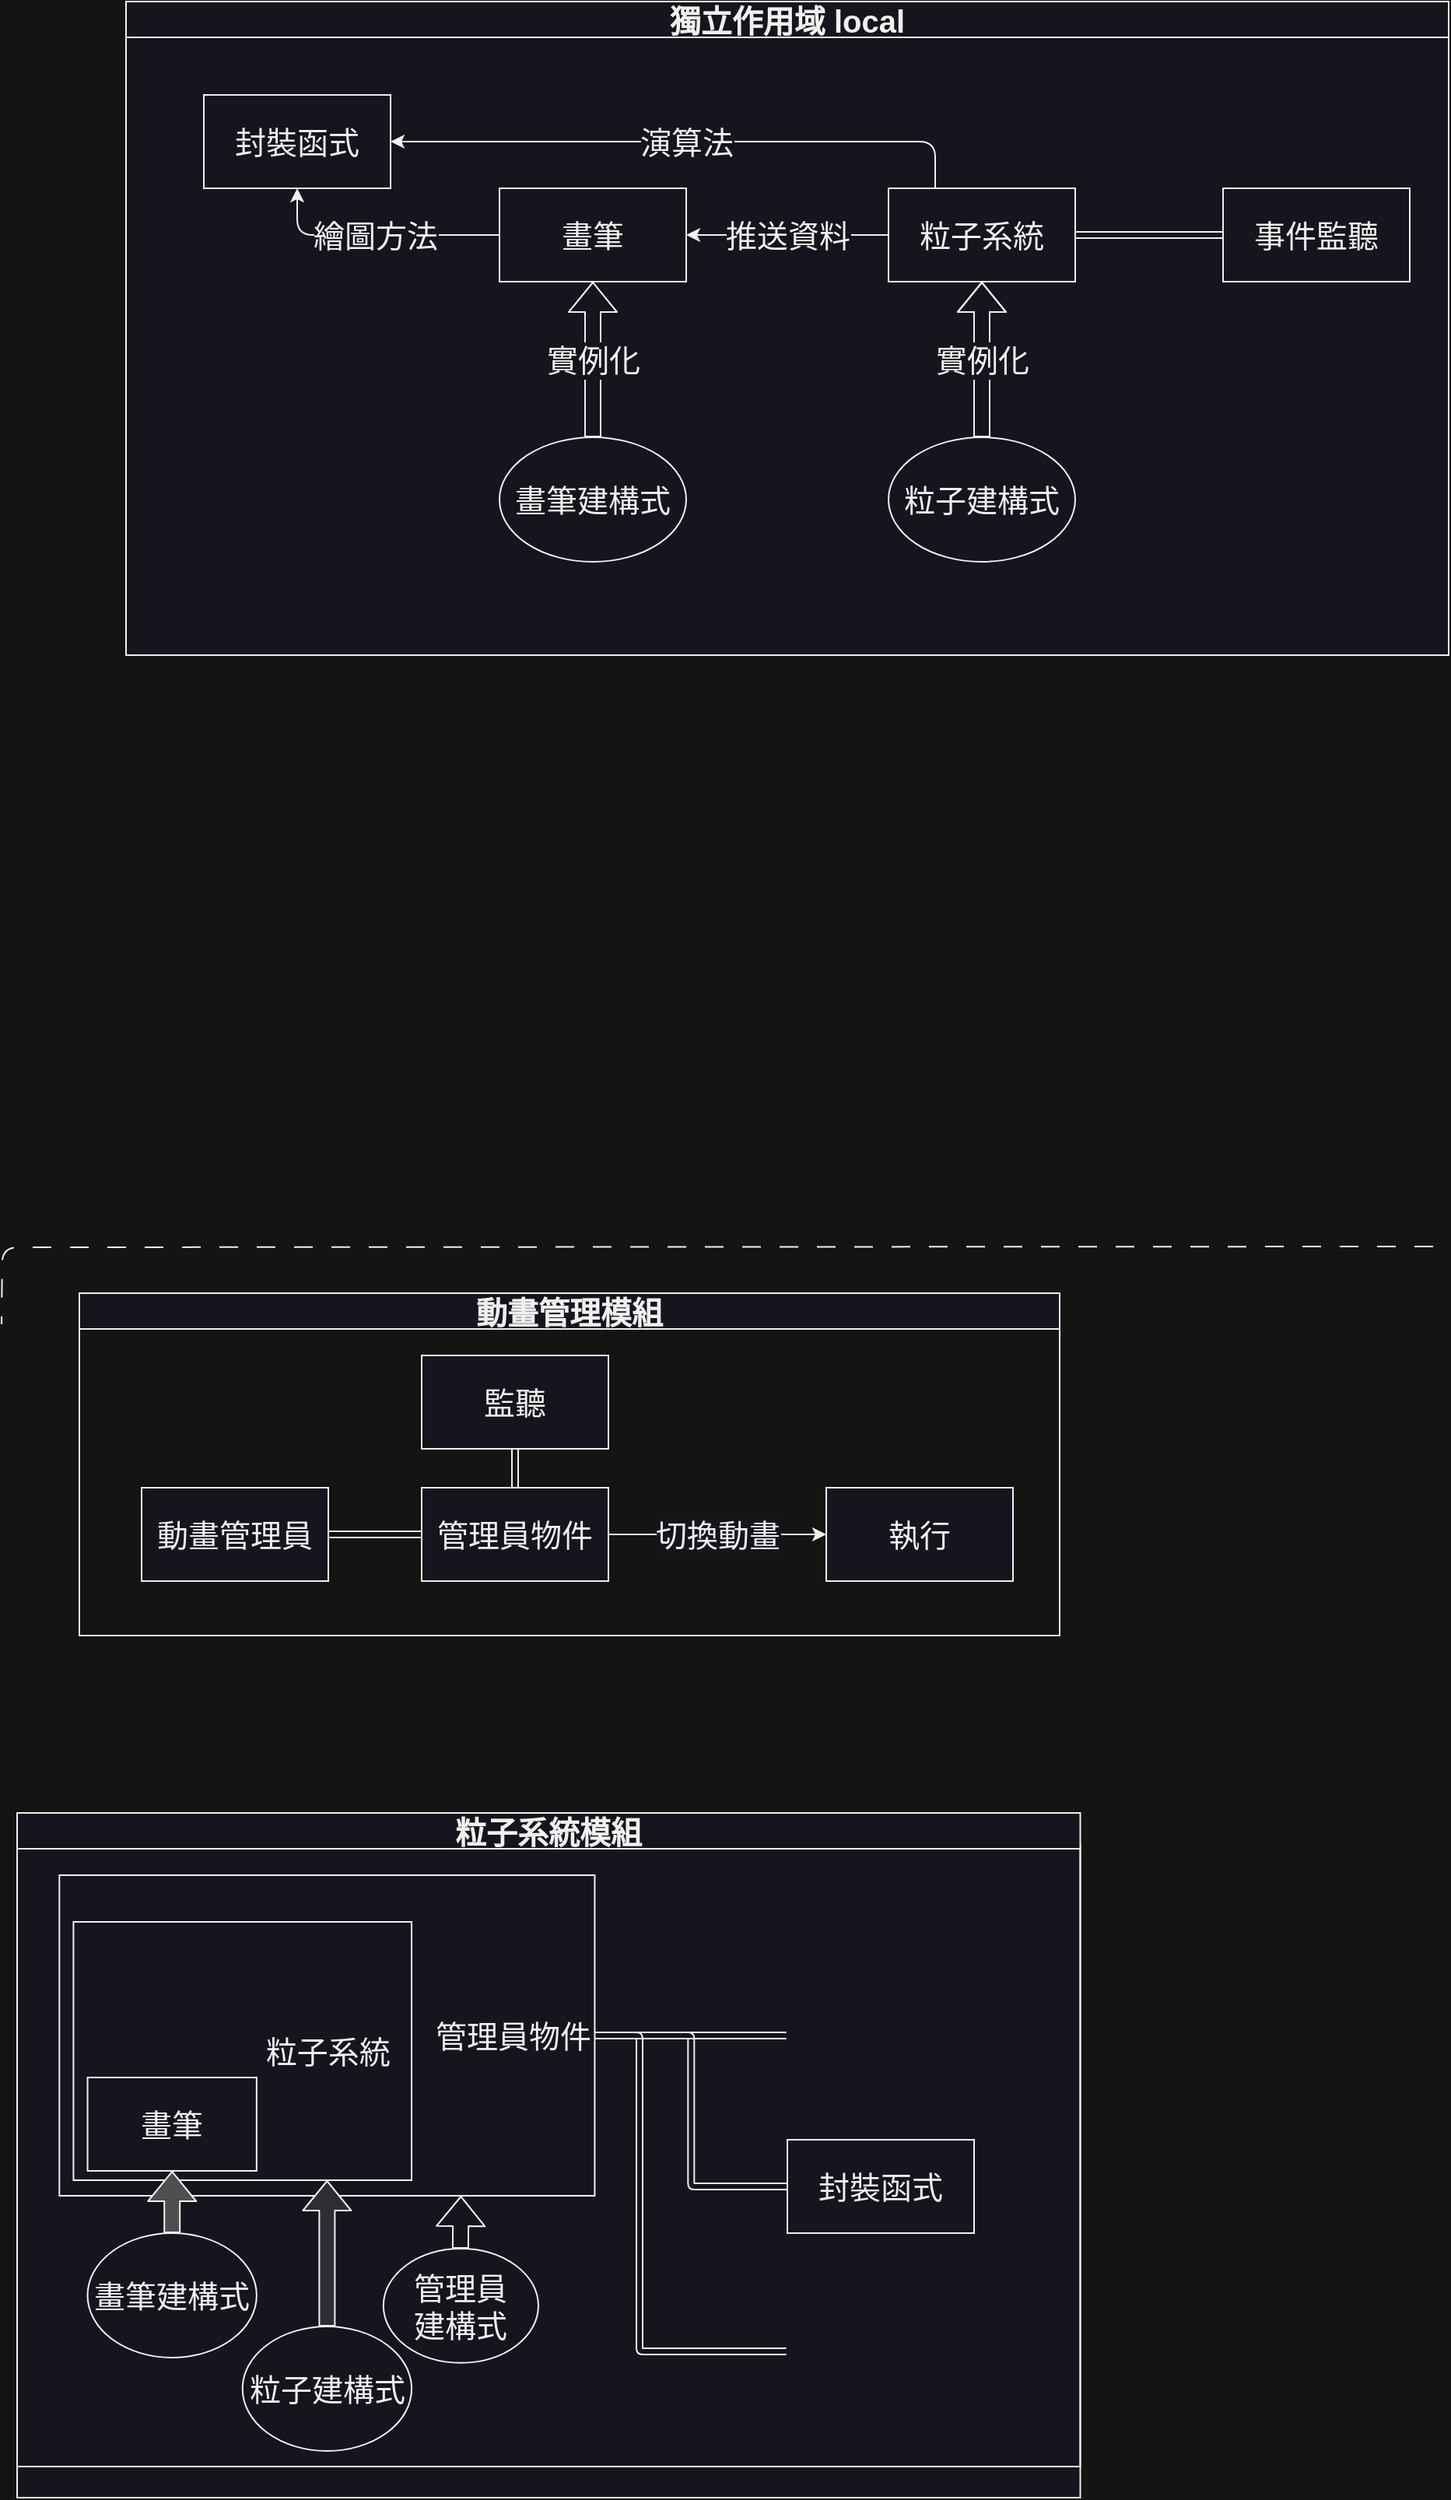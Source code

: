 <mxfile>
    <diagram id="rOhNWZg4kqReY9OZdnnV" name="Page-1">
        <mxGraphModel dx="1190" dy="725" grid="1" gridSize="10" guides="1" tooltips="1" connect="1" arrows="1" fold="1" page="1" pageScale="1" pageWidth="1169" pageHeight="1654" background="#161313" math="0" shadow="0">
            <root>
                <mxCell id="0"/>
                <mxCell id="1" parent="0"/>
                <mxCell id="78" value="" style="group;fillColor=#18141D;fontColor=#F0F0F0;labelBorderColor=none;strokeColor=#F0F0F0;" parent="1" vertex="1" connectable="0">
                    <mxGeometry x="30" y="1234" width="683.243" height="420" as="geometry"/>
                </mxCell>
                <mxCell id="85" value="粒子系統模組" style="swimlane;whiteSpace=wrap;html=1;fontSize=20;fillColor=#18141D;fontColor=#F0F0F0;labelBorderColor=none;strokeColor=#F0F0F0;" parent="78" vertex="1">
                    <mxGeometry y="-20" width="683.243" height="420" as="geometry"/>
                </mxCell>
                <mxCell id="148" value="" style="edgeStyle=orthogonalEdgeStyle;html=1;strokeWidth=1;fontSize=20;fillColor=#4f4f4f;shape=link;labelBackgroundColor=#18141D;fontColor=#F0F0F0;strokeColor=#F0F0F0;" parent="85" source="91" edge="1">
                    <mxGeometry relative="1" as="geometry">
                        <mxPoint x="494.32" y="143" as="targetPoint"/>
                    </mxGeometry>
                </mxCell>
                <mxCell id="156" value="" style="edgeStyle=orthogonalEdgeStyle;shape=link;html=1;strokeWidth=1;fontSize=20;fillColor=#4f4f4f;labelBackgroundColor=#18141D;fontColor=#F0F0F0;strokeColor=#F0F0F0;" parent="85" source="91" target="155" edge="1">
                    <mxGeometry relative="1" as="geometry"/>
                </mxCell>
                <mxCell id="158" value="" style="edgeStyle=orthogonalEdgeStyle;shape=link;html=1;strokeWidth=1;fontSize=20;fillColor=#4f4f4f;labelBackgroundColor=#18141D;fontColor=#F0F0F0;strokeColor=#F0F0F0;" parent="85" source="91" edge="1">
                    <mxGeometry relative="1" as="geometry">
                        <Array as="points">
                            <mxPoint x="400" y="143"/>
                            <mxPoint x="400" y="346"/>
                        </Array>
                        <mxPoint x="494.323" y="346" as="targetPoint"/>
                    </mxGeometry>
                </mxCell>
                <mxCell id="91" value="&lt;div style=&quot;&quot;&gt;&lt;span style=&quot;background-color: initial;&quot;&gt;管理員物件&lt;/span&gt;&lt;/div&gt;" style="rounded=0;whiteSpace=wrap;html=1;fontSize=20;align=right;fillColor=#18141D;fontColor=#F0F0F0;labelBorderColor=none;strokeColor=#F0F0F0;" parent="85" vertex="1">
                    <mxGeometry x="27.162" y="40" width="344.054" height="206" as="geometry"/>
                </mxCell>
                <mxCell id="86" value="粒子建構式" style="ellipse;whiteSpace=wrap;html=1;fontSize=20;fillColor=#18141D;fontColor=#F0F0F0;labelBorderColor=none;strokeColor=#F0F0F0;" parent="85" vertex="1">
                    <mxGeometry x="144.865" y="330" width="108.649" height="80" as="geometry"/>
                </mxCell>
                <mxCell id="87" value="粒子系統&amp;nbsp;&amp;nbsp;" style="rounded=0;whiteSpace=wrap;html=1;fontSize=20;align=right;fillColor=#18141D;fontColor=#F0F0F0;labelBorderColor=none;strokeColor=#F0F0F0;" parent="85" vertex="1">
                    <mxGeometry x="36.216" y="70" width="217.297" height="166" as="geometry"/>
                </mxCell>
                <mxCell id="89" value="" style="edgeStyle=orthogonalEdgeStyle;shape=flexArrow;html=1;fontSize=20;entryX=0.75;entryY=1;entryDx=0;entryDy=0;fillColor=#302d34;labelBackgroundColor=#18141D;fontColor=#F0F0F0;strokeColor=#F0F0F0;" parent="85" source="86" target="87" edge="1">
                    <mxGeometry relative="1" as="geometry"/>
                </mxCell>
                <mxCell id="90" value="管理員&lt;br&gt;建構式" style="ellipse;whiteSpace=wrap;html=1;fontSize=20;fillColor=#18141D;fontColor=#F0F0F0;labelBorderColor=none;strokeColor=#F0F0F0;" parent="85" vertex="1">
                    <mxGeometry x="235.405" y="280" width="99.595" height="73.33" as="geometry"/>
                </mxCell>
                <mxCell id="92" value="" style="edgeStyle=none;shape=flexArrow;html=1;fontSize=20;entryX=0.75;entryY=1;entryDx=0;entryDy=0;labelBackgroundColor=#18141D;fontColor=#F0F0F0;strokeColor=#F0F0F0;" parent="85" source="90" target="91" edge="1">
                    <mxGeometry relative="1" as="geometry"/>
                </mxCell>
                <mxCell id="81" value="畫筆" style="rounded=0;whiteSpace=wrap;html=1;fontSize=20;fillColor=#18141D;fontColor=#F0F0F0;labelBorderColor=none;strokeColor=#F0F0F0;" parent="85" vertex="1">
                    <mxGeometry x="45.27" y="170" width="108.649" height="60" as="geometry"/>
                </mxCell>
                <mxCell id="79" value="畫筆建構式" style="ellipse;whiteSpace=wrap;html=1;fontSize=20;fillColor=#18141D;fontColor=#F0F0F0;labelBorderColor=none;strokeColor=#F0F0F0;" parent="85" vertex="1">
                    <mxGeometry x="45.27" y="270" width="108.649" height="80" as="geometry"/>
                </mxCell>
                <mxCell id="82" value="" style="edgeStyle=none;shape=flexArrow;html=1;fontSize=20;fillColor=#4f4f4f;labelBackgroundColor=#18141D;fontColor=#F0F0F0;strokeColor=#F0F0F0;" parent="85" source="79" target="81" edge="1">
                    <mxGeometry relative="1" as="geometry"/>
                </mxCell>
                <mxCell id="155" value="封裝函式" style="whiteSpace=wrap;html=1;fontSize=20;align=center;rounded=0;fillColor=#18141D;fontColor=#F0F0F0;labelBorderColor=none;strokeColor=#F0F0F0;" parent="85" vertex="1">
                    <mxGeometry x="495.003" y="210" width="120" height="60" as="geometry"/>
                </mxCell>
                <mxCell id="173" value="" style="group;fillColor=#18141D;fontColor=#F0F0F0;labelBorderColor=none;strokeColor=#F0F0F0;" parent="1" vertex="1" connectable="0">
                    <mxGeometry x="100" y="50" width="850" height="420" as="geometry"/>
                </mxCell>
                <mxCell id="25" value="獨立作用域 local" style="swimlane;whiteSpace=wrap;html=1;fontSize=20;container=0;fillColor=#18141D;fontColor=#F0F0F0;labelBorderColor=none;strokeColor=#F0F0F0;" parent="173" vertex="1">
                    <mxGeometry width="850" height="420" as="geometry"/>
                </mxCell>
                <mxCell id="11" value="封裝函式" style="rounded=0;whiteSpace=wrap;html=1;fontSize=20;fillColor=#18141D;fontColor=#F0F0F0;labelBorderColor=none;strokeColor=#F0F0F0;" parent="25" vertex="1">
                    <mxGeometry x="50" y="60" width="120" height="60" as="geometry"/>
                </mxCell>
                <mxCell id="132" value="事件監聽" style="rounded=0;whiteSpace=wrap;html=1;fontSize=20;fillColor=#18141D;fontColor=#F0F0F0;labelBorderColor=none;strokeColor=#F0F0F0;" parent="25" vertex="1">
                    <mxGeometry x="705" y="120" width="120" height="60" as="geometry"/>
                </mxCell>
                <mxCell id="5" value="粒子建構式" style="ellipse;whiteSpace=wrap;html=1;fontSize=20;fillColor=#18141D;fontColor=#F0F0F0;labelBorderColor=none;strokeColor=#F0F0F0;" parent="173" vertex="1">
                    <mxGeometry x="490" y="280" width="120" height="80" as="geometry"/>
                </mxCell>
                <mxCell id="100" value="演算法" style="edgeStyle=orthogonalEdgeStyle;html=1;exitX=0.25;exitY=0;exitDx=0;exitDy=0;entryX=1;entryY=0.5;entryDx=0;entryDy=0;fontSize=20;labelBackgroundColor=#18141D;fontColor=#F0F0F0;strokeColor=#F0F0F0;" parent="173" source="12" target="11" edge="1">
                    <mxGeometry relative="1" as="geometry"/>
                </mxCell>
                <mxCell id="164" style="edgeStyle=orthogonalEdgeStyle;html=1;exitX=1;exitY=0.5;exitDx=0;exitDy=0;entryX=0;entryY=0.5;entryDx=0;entryDy=0;strokeColor=#F0F0F0;strokeWidth=1;fontSize=20;fontColor=#F0F0F0;fillColor=#4f4f4f;shape=link;labelBackgroundColor=#18141D;" parent="173" source="12" target="132" edge="1">
                    <mxGeometry relative="1" as="geometry"/>
                </mxCell>
                <mxCell id="12" value="粒子系統" style="rounded=0;whiteSpace=wrap;html=1;fontSize=20;fillColor=#18141D;fontColor=#F0F0F0;labelBorderColor=none;strokeColor=#F0F0F0;" parent="173" vertex="1">
                    <mxGeometry x="490" y="120" width="120" height="60" as="geometry"/>
                </mxCell>
                <mxCell id="20" style="edgeStyle=none;html=1;exitX=0.5;exitY=0;exitDx=0;exitDy=0;entryX=0.5;entryY=1;entryDx=0;entryDy=0;fontSize=20;shape=flexArrow;labelBackgroundColor=#18141D;fontColor=#F0F0F0;strokeColor=#F0F0F0;" parent="173" source="5" target="12" edge="1">
                    <mxGeometry relative="1" as="geometry"/>
                </mxCell>
                <mxCell id="21" value="實例化" style="edgeStyle=none;shape=flexArrow;html=1;fontSize=20;labelBackgroundColor=#18141D;fontColor=#F0F0F0;strokeColor=#F0F0F0;" parent="173" source="5" target="12" edge="1">
                    <mxGeometry relative="1" as="geometry"/>
                </mxCell>
                <mxCell id="99" value="繪圖方法" style="edgeStyle=orthogonalEdgeStyle;html=1;exitX=0;exitY=0.5;exitDx=0;exitDy=0;entryX=0.5;entryY=1;entryDx=0;entryDy=0;fontSize=20;labelBackgroundColor=#18141D;fontColor=#F0F0F0;strokeColor=#F0F0F0;" parent="173" source="7" target="11" edge="1">
                    <mxGeometry relative="1" as="geometry"/>
                </mxCell>
                <mxCell id="7" value="畫筆" style="rounded=0;whiteSpace=wrap;html=1;fontSize=20;fillColor=#18141D;fontColor=#F0F0F0;labelBorderColor=none;strokeColor=#F0F0F0;" parent="173" vertex="1">
                    <mxGeometry x="240" y="120" width="120" height="60" as="geometry"/>
                </mxCell>
                <mxCell id="15" value="推送資料" style="edgeStyle=none;html=1;fontSize=20;entryX=1;entryY=0.5;entryDx=0;entryDy=0;labelBackgroundColor=#18141D;fontColor=#F0F0F0;strokeColor=#F0F0F0;" parent="173" target="7" edge="1">
                    <mxGeometry relative="1" as="geometry">
                        <mxPoint x="490" y="150" as="sourcePoint"/>
                        <mxPoint x="410" y="150" as="targetPoint"/>
                    </mxGeometry>
                </mxCell>
                <mxCell id="4" value="畫筆建構式" style="ellipse;whiteSpace=wrap;html=1;fontSize=20;fillColor=#18141D;fontColor=#F0F0F0;labelBorderColor=none;strokeColor=#F0F0F0;" parent="173" vertex="1">
                    <mxGeometry x="240" y="280" width="120" height="80" as="geometry"/>
                </mxCell>
                <mxCell id="22" value="實例化" style="edgeStyle=none;shape=flexArrow;html=1;fontSize=20;labelBackgroundColor=#18141D;fontColor=#F0F0F0;strokeColor=#F0F0F0;" parent="173" source="4" target="7" edge="1">
                    <mxGeometry relative="1" as="geometry"/>
                </mxCell>
                <mxCell id="175" style="edgeStyle=orthogonalEdgeStyle;html=1;strokeColor=#F0F0F0;strokeWidth=1;fontSize=36;fontColor=#F0F0F0;startArrow=none;startFill=0;endArrow=none;endFill=0;fillColor=#4f4f4f;dashed=1;dashPattern=12 12;labelBackgroundColor=#18141D;" parent="1" edge="1">
                    <mxGeometry relative="1" as="geometry">
                        <mxPoint x="20" y="900" as="targetPoint"/>
                        <mxPoint x="940" y="850" as="sourcePoint"/>
                    </mxGeometry>
                </mxCell>
                <mxCell id="120" value="動畫管理模組" style="swimlane;whiteSpace=wrap;html=1;fontSize=20;fillColor=#18141D;fontColor=#F0F0F0;labelBorderColor=none;strokeColor=#F0F0F0;" parent="1" vertex="1">
                    <mxGeometry x="70" y="880" width="630" height="220" as="geometry"/>
                </mxCell>
                <mxCell id="121" style="edgeStyle=orthogonalEdgeStyle;html=1;exitX=1;exitY=0.5;exitDx=0;exitDy=0;entryX=0;entryY=0.5;entryDx=0;entryDy=0;fontSize=20;shape=link;labelBackgroundColor=#18141D;fontColor=#F0F0F0;strokeColor=#F0F0F0;" parent="120" source="122" target="124" edge="1">
                    <mxGeometry relative="1" as="geometry"/>
                </mxCell>
                <mxCell id="122" value="動畫管理員" style="rounded=0;whiteSpace=wrap;html=1;fontSize=20;fillColor=#18141D;fontColor=#F0F0F0;labelBorderColor=none;strokeColor=#F0F0F0;" parent="120" vertex="1">
                    <mxGeometry x="40" y="125" width="120" height="60" as="geometry"/>
                </mxCell>
                <mxCell id="123" value="切換動畫" style="edgeStyle=orthogonalEdgeStyle;html=1;fontSize=20;labelBackgroundColor=#18141D;fontColor=#F0F0F0;strokeColor=#F0F0F0;" parent="120" source="124" target="125" edge="1">
                    <mxGeometry relative="1" as="geometry"/>
                </mxCell>
                <mxCell id="124" value="管理員物件" style="whiteSpace=wrap;html=1;fontSize=20;rounded=0;fillColor=#18141D;fontColor=#F0F0F0;labelBorderColor=none;strokeColor=#F0F0F0;" parent="120" vertex="1">
                    <mxGeometry x="220" y="125" width="120" height="60" as="geometry"/>
                </mxCell>
                <mxCell id="125" value="執行" style="whiteSpace=wrap;html=1;fontSize=20;rounded=0;fillColor=#18141D;fontColor=#F0F0F0;labelBorderColor=none;strokeColor=#F0F0F0;" parent="120" vertex="1">
                    <mxGeometry x="480" y="125" width="120" height="60" as="geometry"/>
                </mxCell>
                <mxCell id="127" value="" style="edgeStyle=orthogonalEdgeStyle;html=1;fontSize=20;shape=link;labelBackgroundColor=#18141D;fontColor=#F0F0F0;strokeColor=#F0F0F0;" parent="120" source="128" target="124" edge="1">
                    <mxGeometry relative="1" as="geometry"/>
                </mxCell>
                <mxCell id="128" value="監聽" style="whiteSpace=wrap;html=1;fontSize=20;rounded=0;fillColor=#18141D;fontColor=#F0F0F0;labelBorderColor=none;strokeColor=#F0F0F0;" parent="120" vertex="1">
                    <mxGeometry x="220" y="40" width="120" height="60" as="geometry"/>
                </mxCell>
            </root>
        </mxGraphModel>
    </diagram>
</mxfile>